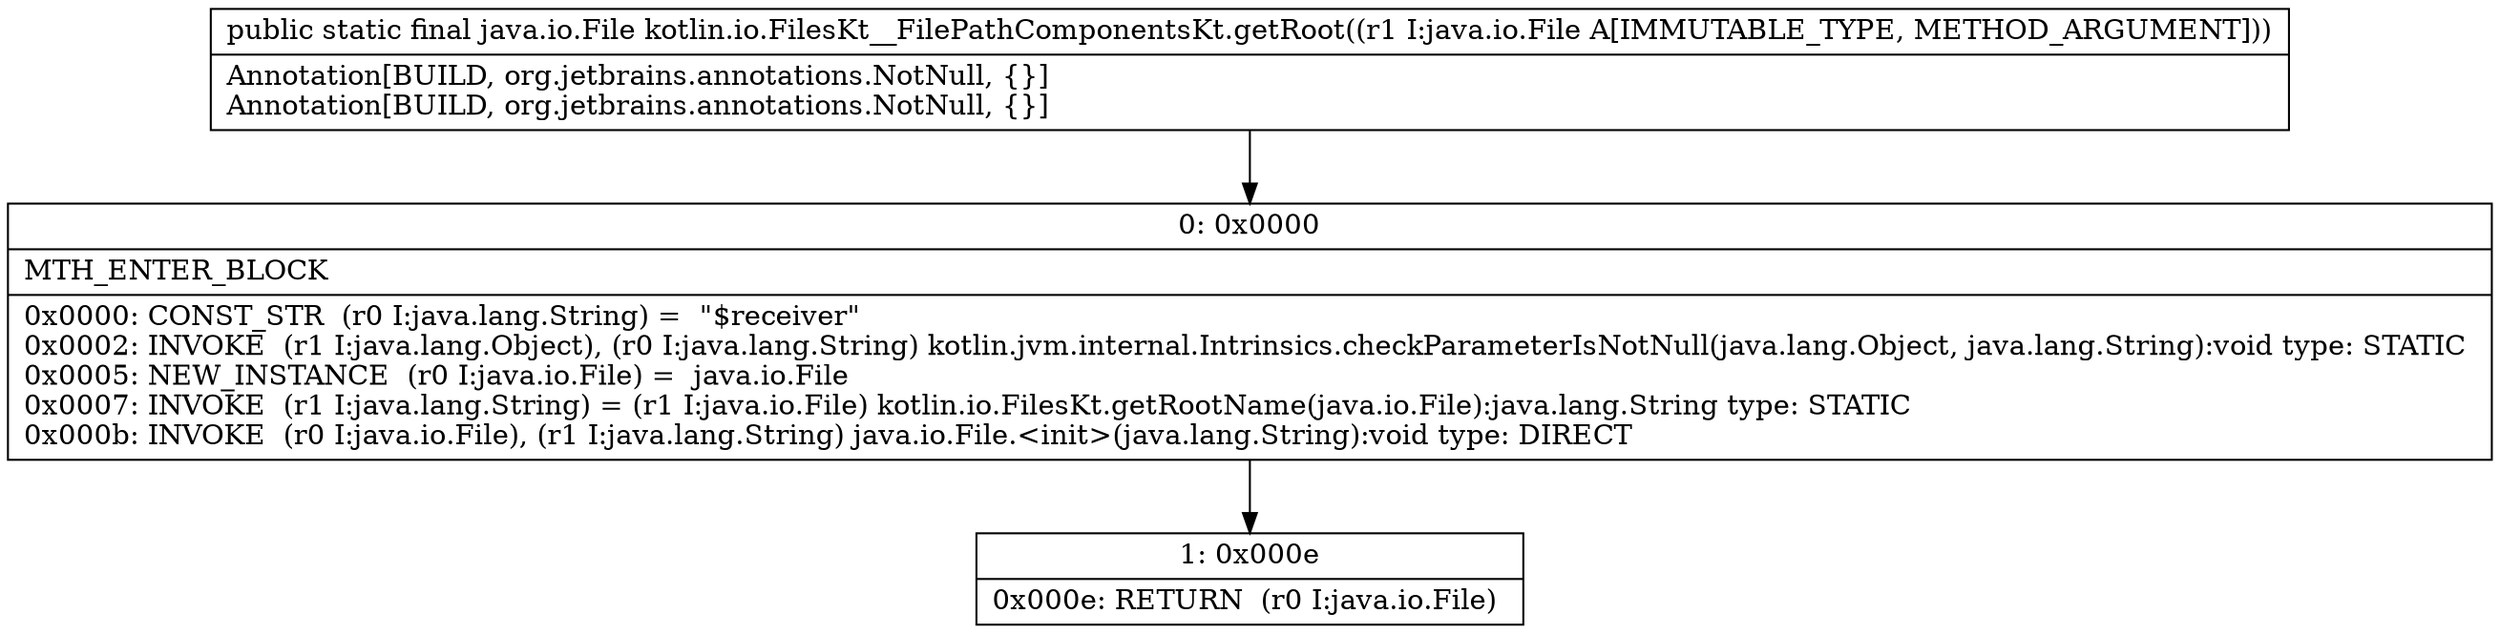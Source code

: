 digraph "CFG forkotlin.io.FilesKt__FilePathComponentsKt.getRoot(Ljava\/io\/File;)Ljava\/io\/File;" {
Node_0 [shape=record,label="{0\:\ 0x0000|MTH_ENTER_BLOCK\l|0x0000: CONST_STR  (r0 I:java.lang.String) =  \"$receiver\" \l0x0002: INVOKE  (r1 I:java.lang.Object), (r0 I:java.lang.String) kotlin.jvm.internal.Intrinsics.checkParameterIsNotNull(java.lang.Object, java.lang.String):void type: STATIC \l0x0005: NEW_INSTANCE  (r0 I:java.io.File) =  java.io.File \l0x0007: INVOKE  (r1 I:java.lang.String) = (r1 I:java.io.File) kotlin.io.FilesKt.getRootName(java.io.File):java.lang.String type: STATIC \l0x000b: INVOKE  (r0 I:java.io.File), (r1 I:java.lang.String) java.io.File.\<init\>(java.lang.String):void type: DIRECT \l}"];
Node_1 [shape=record,label="{1\:\ 0x000e|0x000e: RETURN  (r0 I:java.io.File) \l}"];
MethodNode[shape=record,label="{public static final java.io.File kotlin.io.FilesKt__FilePathComponentsKt.getRoot((r1 I:java.io.File A[IMMUTABLE_TYPE, METHOD_ARGUMENT]))  | Annotation[BUILD, org.jetbrains.annotations.NotNull, \{\}]\lAnnotation[BUILD, org.jetbrains.annotations.NotNull, \{\}]\l}"];
MethodNode -> Node_0;
Node_0 -> Node_1;
}

